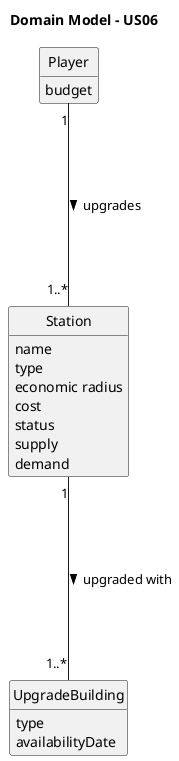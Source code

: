 @startuml

skinparam monochrome true
skinparam packageStyle rectangle
skinparam shadowing false
skinparam classAttributeIconSize 0
hide circle
hide methods

title Domain Model - US06

class Station {
    name
    type
    economic radius
    cost
    status
    supply
    demand
}

class UpgradeBuilding {
    type
    availabilityDate
}

class Player {
    budget
}

Station "1" ---- "1..*" UpgradeBuilding : upgraded with >
Player "1" ---- "1..*" Station : upgrades >

@enduml